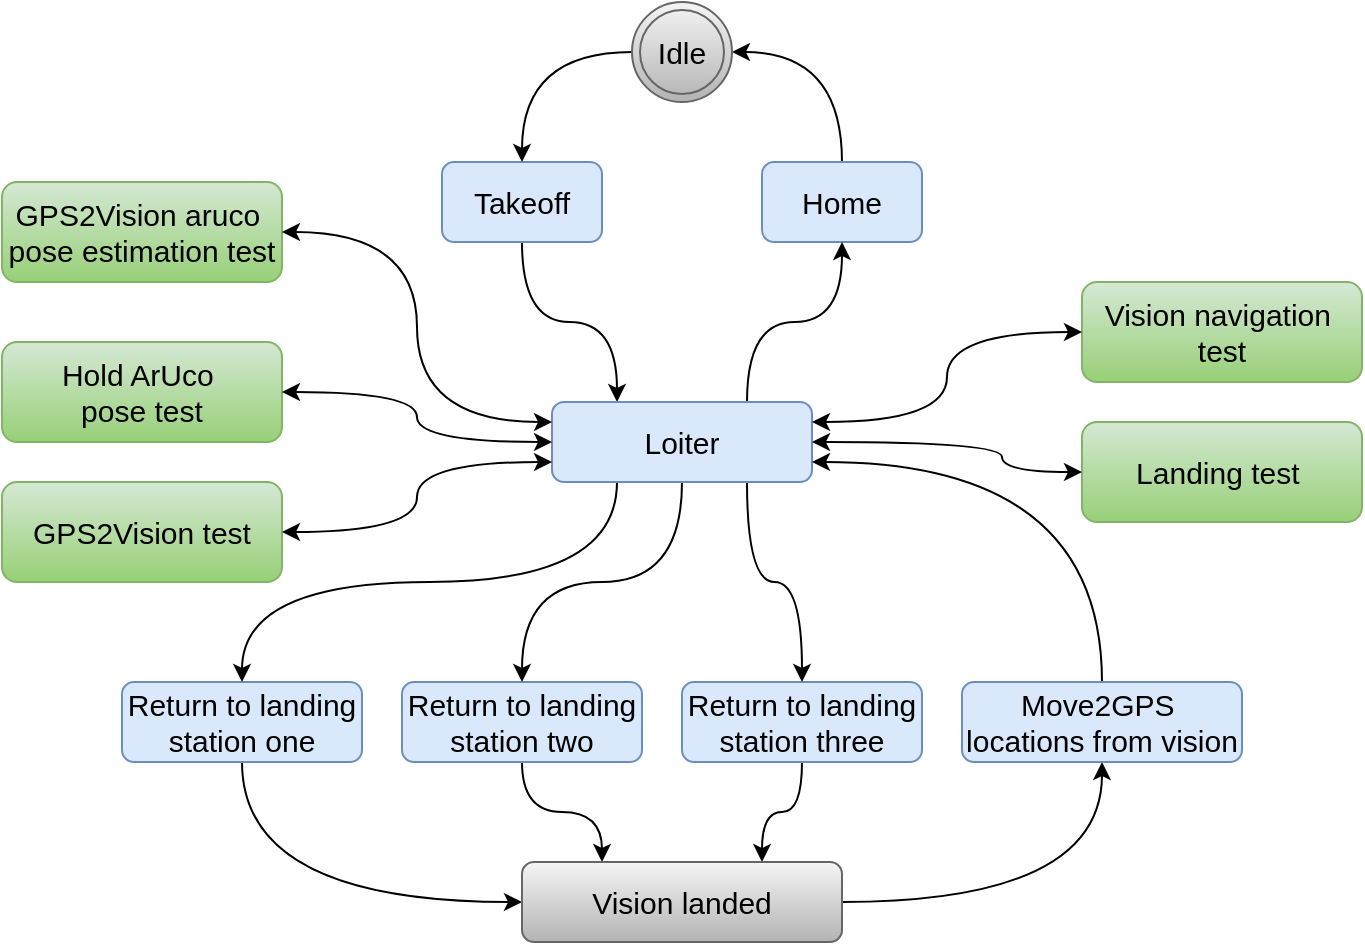 <mxfile version="14.5.1" type="device"><diagram id="jKBThiNsKU5geTsF5izT" name="Page-1"><mxGraphModel dx="903" dy="550" grid="1" gridSize="10" guides="1" tooltips="1" connect="1" arrows="1" fold="1" page="1" pageScale="1" pageWidth="850" pageHeight="1100" math="0" shadow="0"><root><mxCell id="0"/><mxCell id="1" parent="0"/><mxCell id="fwM2ov4v58XbP4CzaGi4-2" value="&lt;pre style=&quot;font-size: 15px ; margin-top: 0px ; margin-bottom: 0px&quot;&gt;&lt;pre style=&quot;margin-top: 0px ; margin-bottom: 0px&quot;&gt;&lt;font style=&quot;font-size: 15px&quot; face=&quot;Helvetica&quot;&gt;GPS2Vision aruco &lt;/font&gt;&lt;/pre&gt;&lt;pre style=&quot;margin-top: 0px ; margin-bottom: 0px&quot;&gt;&lt;font style=&quot;font-size: 15px&quot; face=&quot;Helvetica&quot;&gt;pose estimation test&lt;/font&gt;&lt;/pre&gt;&lt;/pre&gt;" style="rounded=1;whiteSpace=wrap;html=1;gradientColor=#97d077;fillColor=#d5e8d4;strokeColor=#82b366;" vertex="1" parent="1"><mxGeometry x="60" y="130" width="140" height="50" as="geometry"/></mxCell><mxCell id="fwM2ov4v58XbP4CzaGi4-52" style="edgeStyle=orthogonalEdgeStyle;curved=1;rounded=0;orthogonalLoop=1;jettySize=auto;html=1;exitX=0.5;exitY=1;exitDx=0;exitDy=0;entryX=0.75;entryY=0;entryDx=0;entryDy=0;" edge="1" parent="1" source="fwM2ov4v58XbP4CzaGi4-3" target="fwM2ov4v58XbP4CzaGi4-12"><mxGeometry relative="1" as="geometry"/></mxCell><mxCell id="fwM2ov4v58XbP4CzaGi4-3" value="&lt;pre style=&quot;margin-top: 0px ; margin-bottom: 0px ; font-size: 15px&quot;&gt;&lt;font face=&quot;Helvetica&quot; style=&quot;font-size: 15px&quot;&gt; Return to landing &lt;/font&gt;&lt;/pre&gt;&lt;pre style=&quot;margin-top: 0px ; margin-bottom: 0px ; font-size: 15px&quot;&gt;&lt;font face=&quot;Helvetica&quot; style=&quot;font-size: 15px&quot;&gt;station three&lt;/font&gt;&lt;/pre&gt;" style="rounded=1;whiteSpace=wrap;html=1;fillColor=#dae8fc;strokeColor=#6c8ebf;" vertex="1" parent="1"><mxGeometry x="400" y="380" width="120" height="40" as="geometry"/></mxCell><mxCell id="fwM2ov4v58XbP4CzaGi4-50" style="edgeStyle=orthogonalEdgeStyle;curved=1;rounded=0;orthogonalLoop=1;jettySize=auto;html=1;exitX=0.5;exitY=1;exitDx=0;exitDy=0;entryX=0;entryY=0.5;entryDx=0;entryDy=0;" edge="1" parent="1" source="fwM2ov4v58XbP4CzaGi4-4" target="fwM2ov4v58XbP4CzaGi4-12"><mxGeometry relative="1" as="geometry"/></mxCell><mxCell id="fwM2ov4v58XbP4CzaGi4-4" value="&lt;pre style=&quot;margin-top: 0px ; margin-bottom: 0px ; font-size: 15px&quot;&gt;&lt;font face=&quot;Helvetica&quot; style=&quot;font-size: 15px&quot;&gt; Return to landing &lt;/font&gt;&lt;/pre&gt;&lt;pre style=&quot;margin-top: 0px ; margin-bottom: 0px ; font-size: 15px&quot;&gt;&lt;font face=&quot;Helvetica&quot; style=&quot;font-size: 15px&quot;&gt;station one&lt;/font&gt;&lt;/pre&gt;" style="rounded=1;whiteSpace=wrap;html=1;fillColor=#dae8fc;strokeColor=#6c8ebf;" vertex="1" parent="1"><mxGeometry x="120" y="380" width="120" height="40" as="geometry"/></mxCell><mxCell id="fwM2ov4v58XbP4CzaGi4-51" style="edgeStyle=orthogonalEdgeStyle;curved=1;rounded=0;orthogonalLoop=1;jettySize=auto;html=1;exitX=0.5;exitY=1;exitDx=0;exitDy=0;entryX=0.25;entryY=0;entryDx=0;entryDy=0;" edge="1" parent="1" source="fwM2ov4v58XbP4CzaGi4-5" target="fwM2ov4v58XbP4CzaGi4-12"><mxGeometry relative="1" as="geometry"/></mxCell><mxCell id="fwM2ov4v58XbP4CzaGi4-5" value="&lt;pre style=&quot;margin-top: 0px ; margin-bottom: 0px ; font-size: 15px&quot;&gt;&lt;font face=&quot;Helvetica&quot; style=&quot;font-size: 15px&quot;&gt; Return to landing &lt;/font&gt;&lt;/pre&gt;&lt;pre style=&quot;margin-top: 0px ; margin-bottom: 0px ; font-size: 15px&quot;&gt;&lt;font face=&quot;Helvetica&quot; style=&quot;font-size: 15px&quot;&gt;station two&lt;/font&gt;&lt;/pre&gt;" style="rounded=1;whiteSpace=wrap;html=1;fillColor=#dae8fc;strokeColor=#6c8ebf;" vertex="1" parent="1"><mxGeometry x="260" y="380" width="120" height="40" as="geometry"/></mxCell><mxCell id="fwM2ov4v58XbP4CzaGi4-6" value="&lt;pre style=&quot;font-size: 15px ; margin-top: 0px ; margin-bottom: 0px&quot;&gt;&lt;pre style=&quot;margin-top: 0px ; margin-bottom: 0px&quot;&gt;&lt;font face=&quot;Helvetica&quot; style=&quot;font-size: 15px&quot;&gt;Hold ArUco &lt;/font&gt;&lt;/pre&gt;&lt;pre style=&quot;margin-top: 0px ; margin-bottom: 0px&quot;&gt;&lt;font face=&quot;Helvetica&quot; style=&quot;font-size: 15px&quot;&gt;pose test&lt;/font&gt;&lt;/pre&gt;&lt;/pre&gt;" style="rounded=1;whiteSpace=wrap;html=1;gradientColor=#97d077;fillColor=#d5e8d4;strokeColor=#82b366;" vertex="1" parent="1"><mxGeometry x="60" y="210" width="140" height="50" as="geometry"/></mxCell><mxCell id="fwM2ov4v58XbP4CzaGi4-56" style="edgeStyle=orthogonalEdgeStyle;curved=1;rounded=0;orthogonalLoop=1;jettySize=auto;html=1;exitX=0.5;exitY=0;exitDx=0;exitDy=0;entryX=1;entryY=0.5;entryDx=0;entryDy=0;" edge="1" parent="1" source="fwM2ov4v58XbP4CzaGi4-7" target="fwM2ov4v58XbP4CzaGi4-55"><mxGeometry relative="1" as="geometry"/></mxCell><mxCell id="fwM2ov4v58XbP4CzaGi4-7" value="&lt;pre style=&quot;margin-top: 0px ; margin-bottom: 0px&quot;&gt;&lt;pre style=&quot;margin-top: 0px ; margin-bottom: 0px&quot;&gt;&lt;pre style=&quot;margin-top: 0px ; margin-bottom: 0px&quot;&gt;&lt;font face=&quot;Helvetica&quot; style=&quot;font-size: 15px&quot;&gt;Home&lt;/font&gt;&lt;/pre&gt;&lt;/pre&gt;&lt;/pre&gt;" style="rounded=1;whiteSpace=wrap;html=1;fillColor=#dae8fc;strokeColor=#6c8ebf;" vertex="1" parent="1"><mxGeometry x="440" y="120" width="80" height="40" as="geometry"/></mxCell><mxCell id="fwM2ov4v58XbP4CzaGi4-8" value="&lt;pre style=&quot;margin-top: 0px ; margin-bottom: 0px&quot;&gt;&lt;pre style=&quot;margin-top: 0px ; margin-bottom: 0px&quot;&gt;&lt;pre style=&quot;margin-top: 0px ; margin-bottom: 0px&quot;&gt;&lt;font face=&quot;Helvetica&quot; style=&quot;font-size: 15px&quot;&gt;Landing test &lt;/font&gt;&lt;/pre&gt;&lt;/pre&gt;&lt;/pre&gt;" style="rounded=1;whiteSpace=wrap;html=1;gradientColor=#97d077;fillColor=#d5e8d4;strokeColor=#82b366;" vertex="1" parent="1"><mxGeometry x="600" y="250" width="140" height="50" as="geometry"/></mxCell><mxCell id="fwM2ov4v58XbP4CzaGi4-9" value="&lt;pre style=&quot;font-size: 15px ; margin-top: 0px ; margin-bottom: 0px&quot;&gt;&lt;pre style=&quot;margin-top: 0px ; margin-bottom: 0px&quot;&gt;&lt;pre style=&quot;margin-top: 0px ; margin-bottom: 0px&quot;&gt;&lt;font face=&quot;Helvetica&quot; style=&quot;font-size: 15px&quot;&gt;Vision navigation &lt;/font&gt;&lt;/pre&gt;&lt;pre style=&quot;margin-top: 0px ; margin-bottom: 0px&quot;&gt;&lt;font face=&quot;Helvetica&quot; style=&quot;font-size: 15px&quot;&gt;test&lt;/font&gt;&lt;/pre&gt;&lt;/pre&gt;&lt;/pre&gt;" style="rounded=1;whiteSpace=wrap;html=1;gradientColor=#97d077;fillColor=#d5e8d4;strokeColor=#82b366;" vertex="1" parent="1"><mxGeometry x="600" y="180" width="140" height="50" as="geometry"/></mxCell><mxCell id="fwM2ov4v58XbP4CzaGi4-18" style="edgeStyle=orthogonalEdgeStyle;curved=1;rounded=0;orthogonalLoop=1;jettySize=auto;html=1;exitX=0.5;exitY=1;exitDx=0;exitDy=0;entryX=0.25;entryY=0;entryDx=0;entryDy=0;" edge="1" parent="1" source="fwM2ov4v58XbP4CzaGi4-10" target="fwM2ov4v58XbP4CzaGi4-11"><mxGeometry relative="1" as="geometry"/></mxCell><mxCell id="fwM2ov4v58XbP4CzaGi4-10" value="&lt;pre style=&quot;margin-top: 0px ; margin-bottom: 0px&quot;&gt;&lt;pre style=&quot;margin-top: 0px ; margin-bottom: 0px&quot;&gt;&lt;pre style=&quot;margin-top: 0px ; margin-bottom: 0px&quot;&gt;&lt;font face=&quot;Helvetica&quot; style=&quot;font-size: 15px&quot;&gt;Takeoff&lt;/font&gt;&lt;/pre&gt;&lt;/pre&gt;&lt;/pre&gt;" style="rounded=1;whiteSpace=wrap;html=1;fillColor=#dae8fc;strokeColor=#6c8ebf;" vertex="1" parent="1"><mxGeometry x="280" y="120" width="80" height="40" as="geometry"/></mxCell><mxCell id="fwM2ov4v58XbP4CzaGi4-19" style="edgeStyle=orthogonalEdgeStyle;curved=1;rounded=0;orthogonalLoop=1;jettySize=auto;html=1;exitX=0.75;exitY=0;exitDx=0;exitDy=0;entryX=0.5;entryY=1;entryDx=0;entryDy=0;" edge="1" parent="1" source="fwM2ov4v58XbP4CzaGi4-11" target="fwM2ov4v58XbP4CzaGi4-7"><mxGeometry relative="1" as="geometry"/></mxCell><mxCell id="fwM2ov4v58XbP4CzaGi4-46" style="edgeStyle=orthogonalEdgeStyle;curved=1;rounded=0;orthogonalLoop=1;jettySize=auto;html=1;exitX=0.25;exitY=1;exitDx=0;exitDy=0;entryX=0.5;entryY=0;entryDx=0;entryDy=0;" edge="1" parent="1" source="fwM2ov4v58XbP4CzaGi4-11" target="fwM2ov4v58XbP4CzaGi4-4"><mxGeometry relative="1" as="geometry"/></mxCell><mxCell id="fwM2ov4v58XbP4CzaGi4-47" style="edgeStyle=orthogonalEdgeStyle;curved=1;rounded=0;orthogonalLoop=1;jettySize=auto;html=1;exitX=0.5;exitY=1;exitDx=0;exitDy=0;entryX=0.5;entryY=0;entryDx=0;entryDy=0;" edge="1" parent="1" source="fwM2ov4v58XbP4CzaGi4-11" target="fwM2ov4v58XbP4CzaGi4-5"><mxGeometry relative="1" as="geometry"/></mxCell><mxCell id="fwM2ov4v58XbP4CzaGi4-48" style="edgeStyle=orthogonalEdgeStyle;curved=1;rounded=0;orthogonalLoop=1;jettySize=auto;html=1;exitX=0.75;exitY=1;exitDx=0;exitDy=0;entryX=0.5;entryY=0;entryDx=0;entryDy=0;" edge="1" parent="1" source="fwM2ov4v58XbP4CzaGi4-11" target="fwM2ov4v58XbP4CzaGi4-3"><mxGeometry relative="1" as="geometry"/></mxCell><mxCell id="fwM2ov4v58XbP4CzaGi4-11" value="&lt;pre style=&quot;margin-top: 0px ; margin-bottom: 0px&quot;&gt;&lt;pre style=&quot;margin-top: 0px ; margin-bottom: 0px&quot;&gt;&lt;pre style=&quot;margin-top: 0px ; margin-bottom: 0px&quot;&gt;&lt;font face=&quot;Helvetica&quot; style=&quot;font-size: 15px&quot;&gt;Loiter&lt;/font&gt;&lt;/pre&gt;&lt;/pre&gt;&lt;/pre&gt;" style="rounded=1;whiteSpace=wrap;html=1;fillColor=#dae8fc;strokeColor=#6c8ebf;" vertex="1" parent="1"><mxGeometry x="335" y="240" width="130" height="40" as="geometry"/></mxCell><mxCell id="fwM2ov4v58XbP4CzaGi4-53" style="edgeStyle=orthogonalEdgeStyle;curved=1;rounded=0;orthogonalLoop=1;jettySize=auto;html=1;exitX=1;exitY=0.5;exitDx=0;exitDy=0;entryX=0.5;entryY=1;entryDx=0;entryDy=0;" edge="1" parent="1" source="fwM2ov4v58XbP4CzaGi4-12" target="fwM2ov4v58XbP4CzaGi4-14"><mxGeometry relative="1" as="geometry"/></mxCell><mxCell id="fwM2ov4v58XbP4CzaGi4-12" value="&lt;pre style=&quot;margin-top: 0px ; margin-bottom: 0px&quot;&gt;&lt;pre style=&quot;margin-top: 0px ; margin-bottom: 0px&quot;&gt;&lt;pre style=&quot;margin-top: 0px ; margin-bottom: 0px&quot;&gt;&lt;font face=&quot;Helvetica&quot; style=&quot;font-size: 15px&quot;&gt;Vision landed&lt;/font&gt;&lt;font size=&quot;3&quot;&gt;&lt;br&gt;&lt;/font&gt;&lt;/pre&gt;&lt;/pre&gt;&lt;/pre&gt;" style="rounded=1;whiteSpace=wrap;html=1;gradientColor=#b3b3b3;fillColor=#f5f5f5;strokeColor=#666666;" vertex="1" parent="1"><mxGeometry x="320" y="470" width="160" height="40" as="geometry"/></mxCell><mxCell id="fwM2ov4v58XbP4CzaGi4-54" style="edgeStyle=orthogonalEdgeStyle;curved=1;rounded=0;orthogonalLoop=1;jettySize=auto;html=1;exitX=0.5;exitY=0;exitDx=0;exitDy=0;entryX=1;entryY=0.75;entryDx=0;entryDy=0;" edge="1" parent="1" source="fwM2ov4v58XbP4CzaGi4-14" target="fwM2ov4v58XbP4CzaGi4-11"><mxGeometry relative="1" as="geometry"/></mxCell><mxCell id="fwM2ov4v58XbP4CzaGi4-14" value="&lt;pre style=&quot;font-size: 15px ; margin-top: 0px ; margin-bottom: 0px&quot;&gt;&lt;pre style=&quot;margin-top: 0px ; margin-bottom: 0px&quot;&gt;&lt;font face=&quot;Helvetica&quot; style=&quot;font-size: 15px&quot;&gt;Move2GPS &lt;/font&gt;&lt;/pre&gt;&lt;pre style=&quot;margin-top: 0px ; margin-bottom: 0px&quot;&gt;&lt;font face=&quot;Helvetica&quot; style=&quot;font-size: 15px&quot;&gt;locations from vision&lt;/font&gt;&lt;/pre&gt;&lt;/pre&gt;" style="rounded=1;whiteSpace=wrap;html=1;fillColor=#dae8fc;strokeColor=#6c8ebf;" vertex="1" parent="1"><mxGeometry x="540" y="380" width="140" height="40" as="geometry"/></mxCell><mxCell id="fwM2ov4v58XbP4CzaGi4-36" value="" style="endArrow=classic;startArrow=classic;html=1;entryX=0;entryY=0.5;entryDx=0;entryDy=0;exitX=1;exitY=0.25;exitDx=0;exitDy=0;edgeStyle=orthogonalEdgeStyle;curved=1;" edge="1" parent="1" source="fwM2ov4v58XbP4CzaGi4-11" target="fwM2ov4v58XbP4CzaGi4-9"><mxGeometry width="50" height="50" relative="1" as="geometry"><mxPoint x="475" y="300" as="sourcePoint"/><mxPoint x="610" y="265" as="targetPoint"/></mxGeometry></mxCell><mxCell id="fwM2ov4v58XbP4CzaGi4-37" value="" style="endArrow=classic;startArrow=classic;html=1;entryX=0;entryY=0.25;entryDx=0;entryDy=0;exitX=1;exitY=0.5;exitDx=0;exitDy=0;edgeStyle=orthogonalEdgeStyle;curved=1;" edge="1" parent="1" source="fwM2ov4v58XbP4CzaGi4-2" target="fwM2ov4v58XbP4CzaGi4-11"><mxGeometry width="50" height="50" relative="1" as="geometry"><mxPoint x="220" y="330" as="sourcePoint"/><mxPoint x="270" y="280" as="targetPoint"/></mxGeometry></mxCell><mxCell id="fwM2ov4v58XbP4CzaGi4-57" style="edgeStyle=orthogonalEdgeStyle;curved=1;rounded=0;orthogonalLoop=1;jettySize=auto;html=1;exitX=0;exitY=0.5;exitDx=0;exitDy=0;entryX=0.5;entryY=0;entryDx=0;entryDy=0;" edge="1" parent="1" source="fwM2ov4v58XbP4CzaGi4-55" target="fwM2ov4v58XbP4CzaGi4-10"><mxGeometry relative="1" as="geometry"/></mxCell><mxCell id="fwM2ov4v58XbP4CzaGi4-55" value="&lt;font style=&quot;font-size: 15px&quot;&gt;Idle&lt;/font&gt;" style="ellipse;shape=doubleEllipse;whiteSpace=wrap;html=1;aspect=fixed;fillColor=#f5f5f5;strokeColor=#666666;gradientColor=#b3b3b3;" vertex="1" parent="1"><mxGeometry x="375" y="40" width="50" height="50" as="geometry"/></mxCell><mxCell id="fwM2ov4v58XbP4CzaGi4-59" value="&lt;pre style=&quot;font-size: medium ; margin-top: 0px ; margin-bottom: 0px&quot;&gt;&lt;pre style=&quot;margin-top: 0px ; margin-bottom: 0px&quot;&gt;&lt;pre style=&quot;margin-top: 0px ; margin-bottom: 0px ; font-size: 15px&quot;&gt;&lt;font face=&quot;Helvetica&quot; style=&quot;font-size: 15px&quot;&gt;GPS2Vision test&lt;/font&gt;&lt;/pre&gt;&lt;/pre&gt;&lt;/pre&gt;" style="rounded=1;whiteSpace=wrap;html=1;gradientColor=#97d077;fillColor=#d5e8d4;strokeColor=#82b366;" vertex="1" parent="1"><mxGeometry x="60" y="280" width="140" height="50" as="geometry"/></mxCell><mxCell id="fwM2ov4v58XbP4CzaGi4-61" value="" style="endArrow=classic;startArrow=classic;html=1;entryX=0;entryY=0.5;entryDx=0;entryDy=0;exitX=1;exitY=0.5;exitDx=0;exitDy=0;edgeStyle=orthogonalEdgeStyle;curved=1;" edge="1" parent="1" source="fwM2ov4v58XbP4CzaGi4-6" target="fwM2ov4v58XbP4CzaGi4-11"><mxGeometry width="50" height="50" relative="1" as="geometry"><mxPoint x="190" y="350" as="sourcePoint"/><mxPoint x="240" y="300" as="targetPoint"/></mxGeometry></mxCell><mxCell id="fwM2ov4v58XbP4CzaGi4-62" value="" style="endArrow=classic;startArrow=classic;html=1;entryX=0;entryY=0.75;entryDx=0;entryDy=0;exitX=1;exitY=0.5;exitDx=0;exitDy=0;edgeStyle=orthogonalEdgeStyle;curved=1;" edge="1" parent="1" source="fwM2ov4v58XbP4CzaGi4-59" target="fwM2ov4v58XbP4CzaGi4-11"><mxGeometry width="50" height="50" relative="1" as="geometry"><mxPoint x="230" y="350" as="sourcePoint"/><mxPoint x="280" y="300" as="targetPoint"/></mxGeometry></mxCell><mxCell id="fwM2ov4v58XbP4CzaGi4-67" value="" style="endArrow=classic;startArrow=classic;html=1;entryX=0;entryY=0.5;entryDx=0;entryDy=0;exitX=1;exitY=0.5;exitDx=0;exitDy=0;edgeStyle=orthogonalEdgeStyle;curved=1;" edge="1" parent="1" source="fwM2ov4v58XbP4CzaGi4-11" target="fwM2ov4v58XbP4CzaGi4-8"><mxGeometry width="50" height="50" relative="1" as="geometry"><mxPoint x="470" y="360" as="sourcePoint"/><mxPoint x="520" y="310" as="targetPoint"/><Array as="points"><mxPoint x="560" y="260"/><mxPoint x="560" y="275"/></Array></mxGeometry></mxCell></root></mxGraphModel></diagram></mxfile>